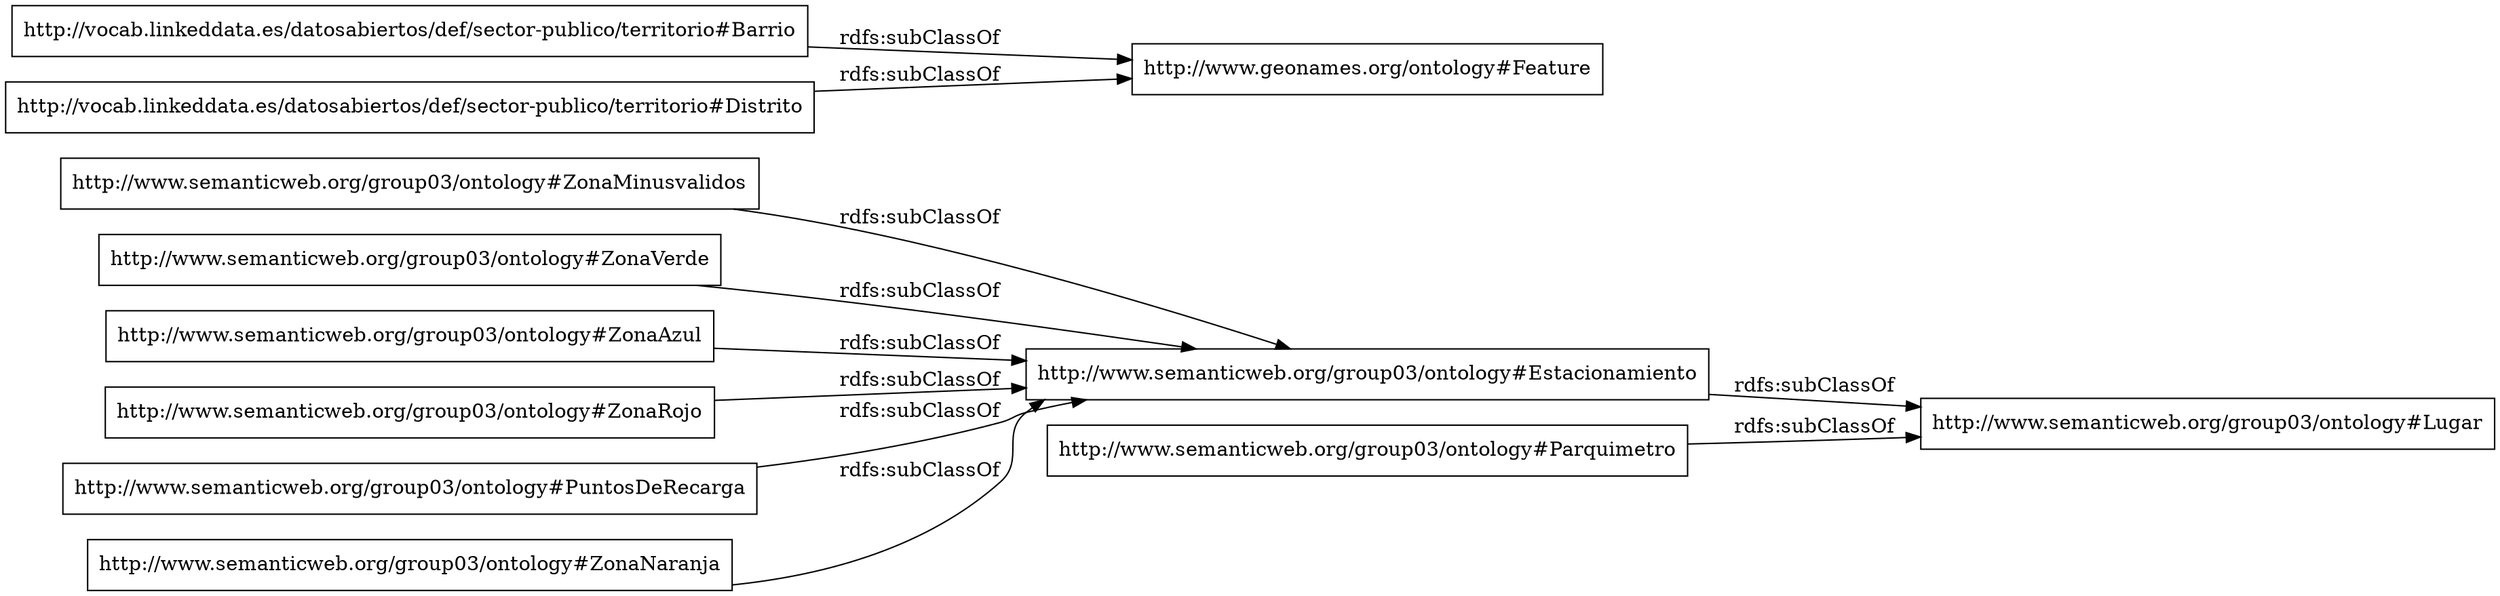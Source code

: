 digraph ar2dtool_diagram { 
rankdir=LR;
size="1000"
node [shape = rectangle, color="black"]; "http://www.semanticweb.org/group03/ontology#ZonaMinusvalidos" "http://www.semanticweb.org/group03/ontology#ZonaVerde" "http://www.semanticweb.org/group03/ontology#ZonaAzul" "http://www.semanticweb.org/group03/ontology#ZonaRojo" "http://vocab.linkeddata.es/datosabiertos/def/sector-publico/territorio#Barrio" "http://vocab.linkeddata.es/datosabiertos/def/sector-publico/territorio#Distrito" "http://www.semanticweb.org/group03/ontology#Estacionamiento" "http://www.semanticweb.org/group03/ontology#PuntosDeRecarga" "http://www.geonames.org/ontology#Feature" "http://www.semanticweb.org/group03/ontology#Lugar" "http://www.semanticweb.org/group03/ontology#ZonaNaranja" "http://www.semanticweb.org/group03/ontology#Parquimetro" ; /*classes style*/
	"http://www.semanticweb.org/group03/ontology#ZonaAzul" -> "http://www.semanticweb.org/group03/ontology#Estacionamiento" [ label = "rdfs:subClassOf" ];
	"http://www.semanticweb.org/group03/ontology#ZonaNaranja" -> "http://www.semanticweb.org/group03/ontology#Estacionamiento" [ label = "rdfs:subClassOf" ];
	"http://www.semanticweb.org/group03/ontology#ZonaRojo" -> "http://www.semanticweb.org/group03/ontology#Estacionamiento" [ label = "rdfs:subClassOf" ];
	"http://www.semanticweb.org/group03/ontology#ZonaMinusvalidos" -> "http://www.semanticweb.org/group03/ontology#Estacionamiento" [ label = "rdfs:subClassOf" ];
	"http://www.semanticweb.org/group03/ontology#PuntosDeRecarga" -> "http://www.semanticweb.org/group03/ontology#Estacionamiento" [ label = "rdfs:subClassOf" ];
	"http://vocab.linkeddata.es/datosabiertos/def/sector-publico/territorio#Distrito" -> "http://www.geonames.org/ontology#Feature" [ label = "rdfs:subClassOf" ];
	"http://www.semanticweb.org/group03/ontology#ZonaVerde" -> "http://www.semanticweb.org/group03/ontology#Estacionamiento" [ label = "rdfs:subClassOf" ];
	"http://www.semanticweb.org/group03/ontology#Estacionamiento" -> "http://www.semanticweb.org/group03/ontology#Lugar" [ label = "rdfs:subClassOf" ];
	"http://www.semanticweb.org/group03/ontology#Parquimetro" -> "http://www.semanticweb.org/group03/ontology#Lugar" [ label = "rdfs:subClassOf" ];
	"http://vocab.linkeddata.es/datosabiertos/def/sector-publico/territorio#Barrio" -> "http://www.geonames.org/ontology#Feature" [ label = "rdfs:subClassOf" ];

}
